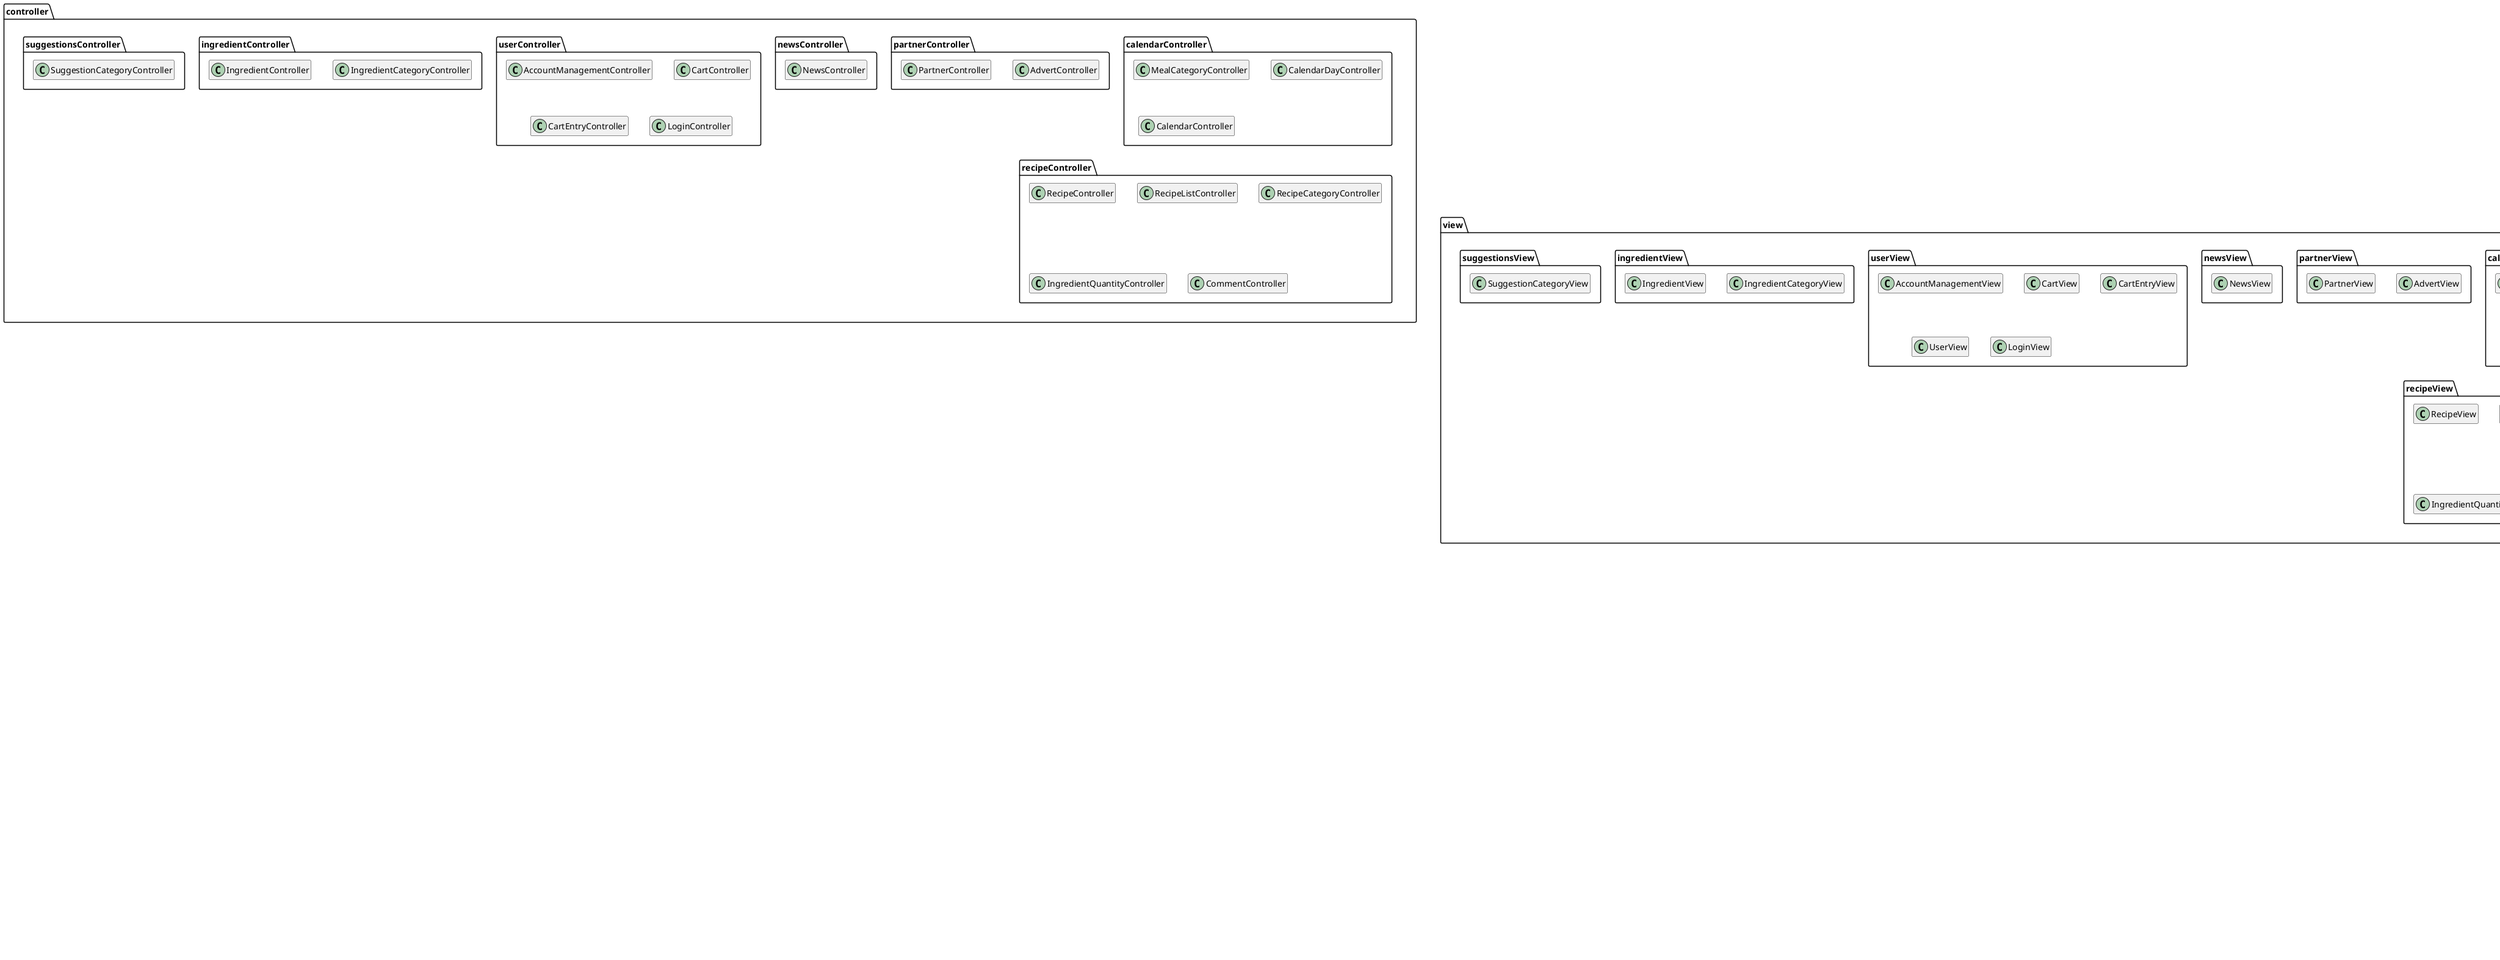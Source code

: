 @startuml packageDiagram
hide empty members
package  controller{
  package calendarController{
    class MealCategoryController
    class CalendarDayController
    class CalendarController
  }
  package partnerController{
    class AdvertController
    class PartnerController
  }
  package newsController{
    class NewsController
  }
  package userController{
    class AccountManagementController
    class CartController
    class CartEntryController
    class LoginController
  }
  package recipeController{
    class RecipeController
    class RecipeListController
    class RecipeCategoryController
    class IngredientQuantityController
    class CommentController
  }
  package ingredientController{
    class IngredientCategoryController
    class IngredientController
  }
  package suggestionsController{
    class SuggestionCategoryController
  }
}

package dao{
  package calendarDAO{
    class MealCategoryDAO
    class CalendarDayDAO
    class CalendarDAO
  }
  package partnerDAO{
    class AdvertDAO
    class PartnerDAO
  }
  package newsDAO{
    class NewsDAO
  }
  package userDAO{
    class AccountManagementDAO
    class CartDAO
    class CartEntryDAO
    class PostgresUserDAO
    class UserDAO
  }
  package recipeDAO{
    class RecipeDAO
    class RecipeListDAO
    class RecipeCategoryDAO
    class IngredientQuantityDAO
    class CommentDAO
  }
  package ingredientDAO{
    class IngredientCategoryDAO
    class IngredientDAO
  }
  package suggestionsDAO{
    class SuggestionCategoryDAO
  }
}

package dbutils{
  class ConnectionManager
}

package facade{
  class UserFacade
}

package factory{
  class AbstractFactory
  class PostgresFactory
}

package model{
  package calendarModel{
    class MealCategory
    class CalendarDay
    class Calendar
  }
  package partnerModel{
    class Advert
    class Partner
  }
  package newsModel{
    class News
  }
  package userModel{
    class AccountManagement
    class Cart
    class CartEntry
    class User
  }
  package recipeModel{
    class Recipe
    class RecipeList
    class RecipeCategory
    class IngredientQuantity
    class Comment
  }
  package ingredientModel{
    class IngredientCategory
    class Ingredient
  }
  package suggestionsModel{
    class SuggestionCategory
  }
}

package view{
  package calendarView{
    class MealCategoryView
    class CalendarDayView
    class CalendarView
  }
  package partnerView{
    class AdvertView
    class PartnerView
  }
  package newsView{
    class NewsView
  }
  package userView{
    class AccountManagementView
    class CartView
    class CartEntryView
    class UserView
    class LoginView
  }
  package recipeView{
    class RecipeView
    class RecipeListView
    class RecipeCategoryView
    class IngredientQuantityView
    class CommentView
  }
  package ingredientView{
    class IngredientCategoryView
    class IngredientView
  }
  package suggestionsView{
    class SuggestionCategoryView
  }
}

controller --[hidden]d-- view
view --[hidden]d-- model
model --[hidden]d-- dao
dao --[hidden]d-- dbutils
dao --[hidden]d-- facade
dao --[hidden]d-- factory

@enduml